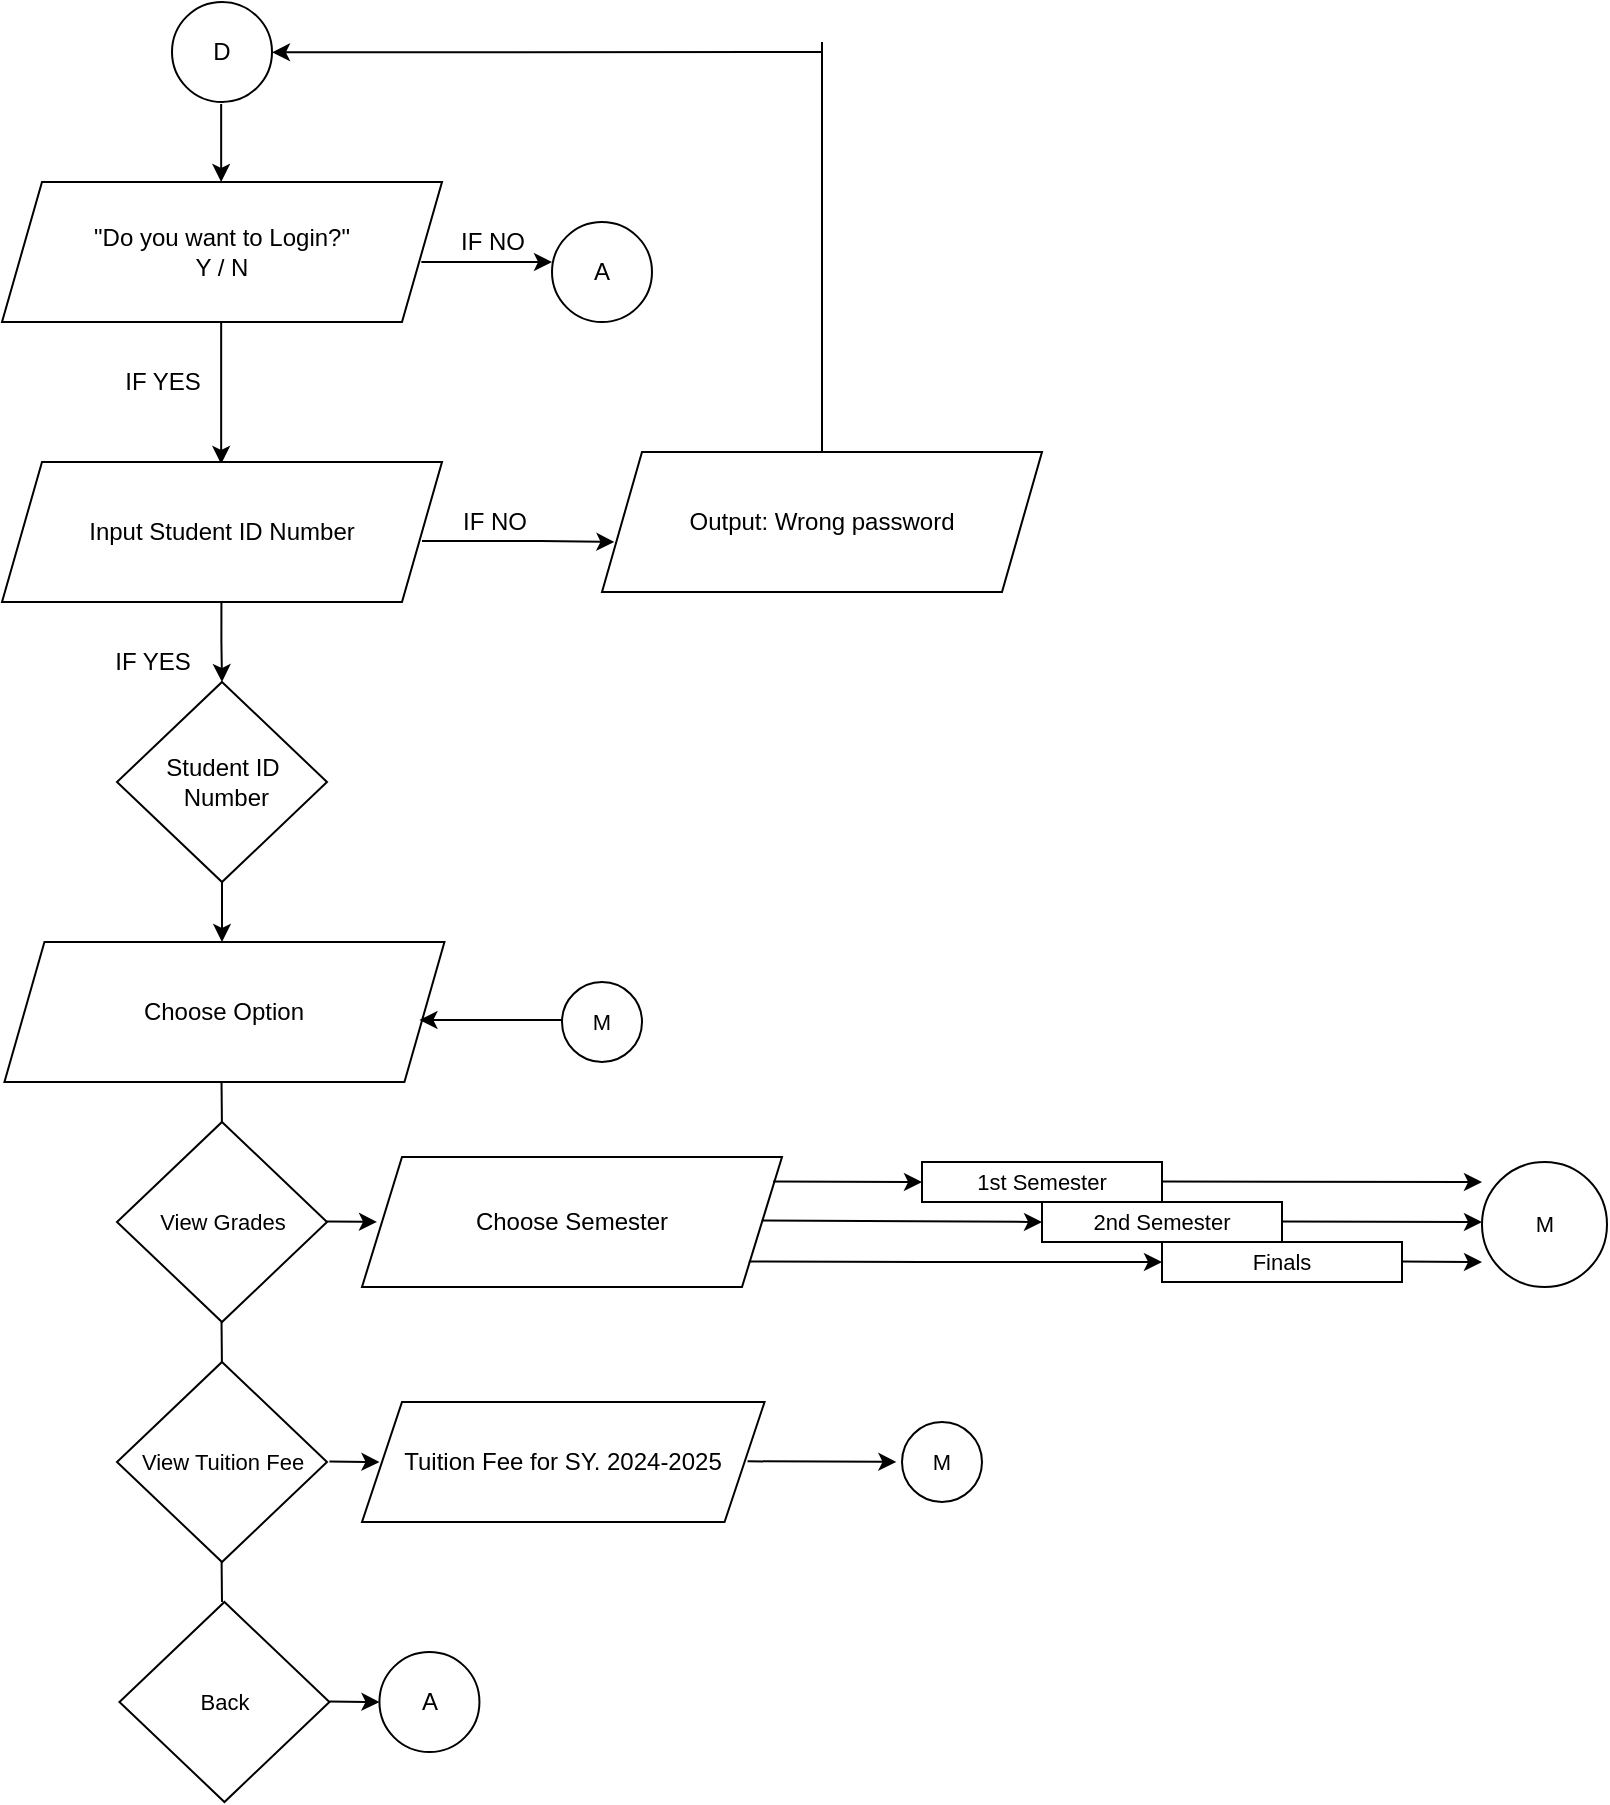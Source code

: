 <mxfile version="15.8.6" type="google"><diagram id="vRorBW9Gc_-pdkPQtzTe" name="Page-1"><mxGraphModel dx="1635" dy="902" grid="1" gridSize="10" guides="1" tooltips="1" connect="1" arrows="1" fold="1" page="1" pageScale="1" pageWidth="850" pageHeight="1100" math="0" shadow="0"><root><mxCell id="0"/><mxCell id="1" parent="0"/><mxCell id="-6T_wHNF4HoQGl7LMgwR-3" value="D" style="ellipse;whiteSpace=wrap;html=1;aspect=fixed;" parent="1" vertex="1"><mxGeometry x="105" y="40" width="50" height="50" as="geometry"/></mxCell><mxCell id="-6T_wHNF4HoQGl7LMgwR-4" value="&quot;Do you want to Login?&quot;&lt;br&gt;Y / N" style="shape=parallelogram;perimeter=parallelogramPerimeter;whiteSpace=wrap;html=1;fixedSize=1;" parent="1" vertex="1"><mxGeometry x="20" y="130" width="220" height="70" as="geometry"/></mxCell><mxCell id="-6T_wHNF4HoQGl7LMgwR-5" style="edgeStyle=orthogonalEdgeStyle;rounded=0;orthogonalLoop=1;jettySize=auto;html=1;entryX=0.5;entryY=0;entryDx=0;entryDy=0;" parent="1" edge="1"><mxGeometry relative="1" as="geometry"><mxPoint x="129.58" y="130" as="targetPoint"/><mxPoint x="129.58" y="91" as="sourcePoint"/></mxGeometry></mxCell><mxCell id="-6T_wHNF4HoQGl7LMgwR-6" style="edgeStyle=orthogonalEdgeStyle;rounded=0;orthogonalLoop=1;jettySize=auto;html=1;" parent="1" edge="1"><mxGeometry relative="1" as="geometry"><mxPoint x="129.58" y="271" as="targetPoint"/><mxPoint x="129.58" y="200" as="sourcePoint"/></mxGeometry></mxCell><mxCell id="-6T_wHNF4HoQGl7LMgwR-7" value="IF NO" style="text;html=1;align=center;verticalAlign=middle;resizable=0;points=[];autosize=1;strokeColor=none;fillColor=none;" parent="1" vertex="1"><mxGeometry x="240" y="150" width="50" height="20" as="geometry"/></mxCell><mxCell id="-6T_wHNF4HoQGl7LMgwR-8" value="IF YES" style="text;html=1;align=center;verticalAlign=middle;resizable=0;points=[];autosize=1;strokeColor=none;fillColor=none;" parent="1" vertex="1"><mxGeometry x="75" y="220" width="50" height="20" as="geometry"/></mxCell><mxCell id="-6T_wHNF4HoQGl7LMgwR-9" value="" style="endArrow=classic;html=1;rounded=0;exitX=0.953;exitY=0.571;exitDx=0;exitDy=0;exitPerimeter=0;" parent="1" source="-6T_wHNF4HoQGl7LMgwR-4" edge="1"><mxGeometry width="50" height="50" relative="1" as="geometry"><mxPoint x="235" y="170" as="sourcePoint"/><mxPoint x="295" y="170" as="targetPoint"/></mxGeometry></mxCell><mxCell id="-6T_wHNF4HoQGl7LMgwR-10" value="A" style="ellipse;whiteSpace=wrap;html=1;aspect=fixed;" parent="1" vertex="1"><mxGeometry x="295" y="150" width="50" height="50" as="geometry"/></mxCell><mxCell id="-6T_wHNF4HoQGl7LMgwR-11" value="Input Student ID Number" style="shape=parallelogram;perimeter=parallelogramPerimeter;whiteSpace=wrap;html=1;fixedSize=1;" parent="1" vertex="1"><mxGeometry x="20" y="270" width="220" height="70" as="geometry"/></mxCell><mxCell id="-6T_wHNF4HoQGl7LMgwR-12" style="edgeStyle=orthogonalEdgeStyle;rounded=0;orthogonalLoop=1;jettySize=auto;html=1;exitX=0.949;exitY=0.636;exitDx=0;exitDy=0;exitPerimeter=0;" parent="1" edge="1"><mxGeometry relative="1" as="geometry"><mxPoint x="230" y="309.52" as="sourcePoint"/><mxPoint x="326.22" y="310" as="targetPoint"/><Array as="points"><mxPoint x="289.22" y="310"/><mxPoint x="336.22" y="310"/></Array></mxGeometry></mxCell><mxCell id="-6T_wHNF4HoQGl7LMgwR-13" value="Output: Wrong password" style="shape=parallelogram;perimeter=parallelogramPerimeter;whiteSpace=wrap;html=1;fixedSize=1;" parent="1" vertex="1"><mxGeometry x="320" y="265" width="220" height="70" as="geometry"/></mxCell><mxCell id="-6T_wHNF4HoQGl7LMgwR-14" value="IF NO" style="text;html=1;align=center;verticalAlign=middle;resizable=0;points=[];autosize=1;strokeColor=none;fillColor=none;" parent="1" vertex="1"><mxGeometry x="241.22" y="290" width="50" height="20" as="geometry"/></mxCell><mxCell id="-6T_wHNF4HoQGl7LMgwR-15" style="edgeStyle=orthogonalEdgeStyle;rounded=0;orthogonalLoop=1;jettySize=auto;html=1;endArrow=none;endFill=0;" parent="1" source="-6T_wHNF4HoQGl7LMgwR-13" edge="1"><mxGeometry relative="1" as="geometry"><mxPoint x="430" y="60" as="targetPoint"/><mxPoint x="435" y="270" as="sourcePoint"/><Array as="points"><mxPoint x="430" y="60"/></Array></mxGeometry></mxCell><mxCell id="-6T_wHNF4HoQGl7LMgwR-16" value="" style="endArrow=classic;html=1;rounded=0;entryX=1;entryY=0.5;entryDx=0;entryDy=0;" parent="1" edge="1"><mxGeometry width="50" height="50" relative="1" as="geometry"><mxPoint x="430" y="65" as="sourcePoint"/><mxPoint x="155.0" y="65.18" as="targetPoint"/></mxGeometry></mxCell><mxCell id="-6T_wHNF4HoQGl7LMgwR-17" style="edgeStyle=orthogonalEdgeStyle;rounded=0;orthogonalLoop=1;jettySize=auto;html=1;" parent="1" edge="1"><mxGeometry relative="1" as="geometry"><mxPoint x="130" y="510" as="targetPoint"/><mxPoint x="130" y="480" as="sourcePoint"/></mxGeometry></mxCell><mxCell id="-6T_wHNF4HoQGl7LMgwR-18" value="Student ID&lt;br&gt;&amp;nbsp;Number" style="rhombus;whiteSpace=wrap;html=1;" parent="1" vertex="1"><mxGeometry x="77.5" y="380" width="105" height="100" as="geometry"/></mxCell><mxCell id="-6T_wHNF4HoQGl7LMgwR-19" style="edgeStyle=orthogonalEdgeStyle;rounded=0;orthogonalLoop=1;jettySize=auto;html=1;" parent="1" edge="1"><mxGeometry relative="1" as="geometry"><mxPoint x="130" y="380" as="targetPoint"/><mxPoint x="129.71" y="340" as="sourcePoint"/><Array as="points"><mxPoint x="130" y="360"/><mxPoint x="130" y="360"/></Array></mxGeometry></mxCell><mxCell id="-6T_wHNF4HoQGl7LMgwR-20" value="IF YES" style="text;html=1;align=center;verticalAlign=middle;resizable=0;points=[];autosize=1;strokeColor=none;fillColor=none;" parent="1" vertex="1"><mxGeometry x="70" y="360" width="50" height="20" as="geometry"/></mxCell><mxCell id="-6T_wHNF4HoQGl7LMgwR-21" value="Choose Option" style="shape=parallelogram;perimeter=parallelogramPerimeter;whiteSpace=wrap;html=1;fixedSize=1;" parent="1" vertex="1"><mxGeometry x="21.22" y="510" width="220" height="70" as="geometry"/></mxCell><mxCell id="-6T_wHNF4HoQGl7LMgwR-22" value="&lt;font style=&quot;font-size: 11px&quot;&gt;View Grades&lt;/font&gt;" style="rhombus;whiteSpace=wrap;html=1;" parent="1" vertex="1"><mxGeometry x="77.5" y="600" width="105" height="100" as="geometry"/></mxCell><mxCell id="-6T_wHNF4HoQGl7LMgwR-23" value="&lt;font style=&quot;font-size: 11px&quot;&gt;View Tuition Fee&lt;/font&gt;" style="rhombus;whiteSpace=wrap;html=1;" parent="1" vertex="1"><mxGeometry x="77.5" y="720" width="105" height="100" as="geometry"/></mxCell><mxCell id="-6T_wHNF4HoQGl7LMgwR-28" style="edgeStyle=orthogonalEdgeStyle;rounded=0;orthogonalLoop=1;jettySize=auto;html=1;endArrow=none;endFill=0;" parent="1" edge="1"><mxGeometry relative="1" as="geometry"><mxPoint x="129.96" y="720" as="targetPoint"/><mxPoint x="129.76" y="700" as="sourcePoint"/></mxGeometry></mxCell><mxCell id="-6T_wHNF4HoQGl7LMgwR-29" style="edgeStyle=orthogonalEdgeStyle;rounded=0;orthogonalLoop=1;jettySize=auto;html=1;endArrow=none;endFill=0;" parent="1" edge="1"><mxGeometry relative="1" as="geometry"><mxPoint x="129.96" y="600" as="targetPoint"/><mxPoint x="129.76" y="580" as="sourcePoint"/></mxGeometry></mxCell><mxCell id="-6T_wHNF4HoQGl7LMgwR-30" value="&lt;font style=&quot;font-size: 11px&quot;&gt;Back&lt;br&gt;&lt;/font&gt;" style="rhombus;whiteSpace=wrap;html=1;" parent="1" vertex="1"><mxGeometry x="78.72" y="840" width="105" height="100" as="geometry"/></mxCell><mxCell id="-6T_wHNF4HoQGl7LMgwR-31" style="edgeStyle=orthogonalEdgeStyle;rounded=0;orthogonalLoop=1;jettySize=auto;html=1;endArrow=none;endFill=0;" parent="1" edge="1"><mxGeometry relative="1" as="geometry"><mxPoint x="130.0" y="840" as="targetPoint"/><mxPoint x="129.8" y="820" as="sourcePoint"/></mxGeometry></mxCell><mxCell id="-6T_wHNF4HoQGl7LMgwR-32" value="" style="endArrow=classic;html=1;rounded=0;fontSize=8;" parent="1" edge="1"><mxGeometry width="50" height="50" relative="1" as="geometry"><mxPoint x="183.72" y="889.8" as="sourcePoint"/><mxPoint x="208.72" y="890" as="targetPoint"/></mxGeometry></mxCell><mxCell id="-6T_wHNF4HoQGl7LMgwR-33" value="A" style="ellipse;whiteSpace=wrap;html=1;aspect=fixed;" parent="1" vertex="1"><mxGeometry x="208.72" y="865" width="50" height="50" as="geometry"/></mxCell><mxCell id="-6T_wHNF4HoQGl7LMgwR-34" value="Tuition Fee for SY. 2024-2025" style="shape=parallelogram;perimeter=parallelogramPerimeter;whiteSpace=wrap;html=1;fixedSize=1;" parent="1" vertex="1"><mxGeometry x="200" y="740" width="201.28" height="60" as="geometry"/></mxCell><mxCell id="-6T_wHNF4HoQGl7LMgwR-35" value="" style="endArrow=classic;html=1;rounded=0;fontSize=8;" parent="1" edge="1"><mxGeometry width="50" height="50" relative="1" as="geometry"><mxPoint x="183.72" y="769.8" as="sourcePoint"/><mxPoint x="208.72" y="770" as="targetPoint"/></mxGeometry></mxCell><mxCell id="-6T_wHNF4HoQGl7LMgwR-39" value="Choose Semester" style="shape=parallelogram;perimeter=parallelogramPerimeter;whiteSpace=wrap;html=1;fixedSize=1;" parent="1" vertex="1"><mxGeometry x="200" y="617.5" width="210" height="65" as="geometry"/></mxCell><mxCell id="-6T_wHNF4HoQGl7LMgwR-40" value="" style="endArrow=classic;html=1;rounded=0;fontSize=8;" parent="1" edge="1"><mxGeometry width="50" height="50" relative="1" as="geometry"><mxPoint x="182.5" y="649.76" as="sourcePoint"/><mxPoint x="207.5" y="649.96" as="targetPoint"/></mxGeometry></mxCell><mxCell id="-6T_wHNF4HoQGl7LMgwR-41" value="" style="endArrow=classic;html=1;rounded=0;fontSize=11;exitX=0.979;exitY=0.188;exitDx=0;exitDy=0;exitPerimeter=0;" parent="1" source="-6T_wHNF4HoQGl7LMgwR-39" edge="1"><mxGeometry width="50" height="50" relative="1" as="geometry"><mxPoint x="410" y="630" as="sourcePoint"/><mxPoint x="480" y="630" as="targetPoint"/></mxGeometry></mxCell><mxCell id="-6T_wHNF4HoQGl7LMgwR-42" value="" style="endArrow=classic;html=1;rounded=0;fontSize=11;exitX=0.952;exitY=0.489;exitDx=0;exitDy=0;exitPerimeter=0;entryX=0;entryY=0.5;entryDx=0;entryDy=0;" parent="1" source="-6T_wHNF4HoQGl7LMgwR-39" target="-6T_wHNF4HoQGl7LMgwR-44" edge="1"><mxGeometry width="50" height="50" relative="1" as="geometry"><mxPoint x="402" y="660" as="sourcePoint"/><mxPoint x="540" y="659.76" as="targetPoint"/></mxGeometry></mxCell><mxCell id="-6T_wHNF4HoQGl7LMgwR-43" value="&lt;font style=&quot;font-size: 11px&quot;&gt;1st Semester&lt;/font&gt;" style="rounded=0;whiteSpace=wrap;html=1;" parent="1" vertex="1"><mxGeometry x="480" y="620" width="120" height="20" as="geometry"/></mxCell><mxCell id="-6T_wHNF4HoQGl7LMgwR-44" value="&lt;font style=&quot;font-size: 11px&quot;&gt;2nd Semester&lt;/font&gt;" style="rounded=0;whiteSpace=wrap;html=1;" parent="1" vertex="1"><mxGeometry x="540" y="640" width="120" height="20" as="geometry"/></mxCell><mxCell id="-6T_wHNF4HoQGl7LMgwR-45" value="" style="endArrow=classic;html=1;rounded=0;fontSize=11;exitX=0.921;exitY=0.803;exitDx=0;exitDy=0;exitPerimeter=0;entryX=0;entryY=0.5;entryDx=0;entryDy=0;" parent="1" source="-6T_wHNF4HoQGl7LMgwR-39" target="-6T_wHNF4HoQGl7LMgwR-46" edge="1"><mxGeometry width="50" height="50" relative="1" as="geometry"><mxPoint x="410" y="680" as="sourcePoint"/><mxPoint x="570" y="670" as="targetPoint"/><Array as="points"><mxPoint x="480" y="670"/></Array></mxGeometry></mxCell><mxCell id="-6T_wHNF4HoQGl7LMgwR-46" value="&lt;font style=&quot;font-size: 11px&quot;&gt;Finals&lt;/font&gt;" style="rounded=0;whiteSpace=wrap;html=1;" parent="1" vertex="1"><mxGeometry x="600" y="660" width="120" height="20" as="geometry"/></mxCell><mxCell id="-6T_wHNF4HoQGl7LMgwR-48" value="" style="endArrow=classic;html=1;rounded=0;fontSize=11;" parent="1" edge="1"><mxGeometry width="50" height="50" relative="1" as="geometry"><mxPoint x="303.72" y="549" as="sourcePoint"/><mxPoint x="228.72" y="549" as="targetPoint"/></mxGeometry></mxCell><mxCell id="-6T_wHNF4HoQGl7LMgwR-49" value="M" style="ellipse;whiteSpace=wrap;html=1;aspect=fixed;fontSize=11;" parent="1" vertex="1"><mxGeometry x="300" y="530" width="40" height="40" as="geometry"/></mxCell><mxCell id="-6T_wHNF4HoQGl7LMgwR-50" value="" style="endArrow=classic;html=1;rounded=0;fontSize=11;exitX=0.979;exitY=0.188;exitDx=0;exitDy=0;exitPerimeter=0;" parent="1" edge="1"><mxGeometry width="50" height="50" relative="1" as="geometry"><mxPoint x="600.0" y="629.8" as="sourcePoint"/><mxPoint x="760" y="630" as="targetPoint"/></mxGeometry></mxCell><mxCell id="-6T_wHNF4HoQGl7LMgwR-52" value="" style="endArrow=classic;html=1;rounded=0;fontSize=11;exitX=0.979;exitY=0.188;exitDx=0;exitDy=0;exitPerimeter=0;" parent="1" edge="1"><mxGeometry width="50" height="50" relative="1" as="geometry"><mxPoint x="660" y="649.8" as="sourcePoint"/><mxPoint x="760" y="650" as="targetPoint"/></mxGeometry></mxCell><mxCell id="-6T_wHNF4HoQGl7LMgwR-53" value="" style="endArrow=classic;html=1;rounded=0;fontSize=11;exitX=0.979;exitY=0.188;exitDx=0;exitDy=0;exitPerimeter=0;" parent="1" edge="1"><mxGeometry width="50" height="50" relative="1" as="geometry"><mxPoint x="720" y="669.8" as="sourcePoint"/><mxPoint x="760" y="670" as="targetPoint"/></mxGeometry></mxCell><mxCell id="-6T_wHNF4HoQGl7LMgwR-54" value="M" style="ellipse;whiteSpace=wrap;html=1;aspect=fixed;fontSize=11;" parent="1" vertex="1"><mxGeometry x="760" y="620" width="62.5" height="62.5" as="geometry"/></mxCell><mxCell id="-6T_wHNF4HoQGl7LMgwR-56" value="" style="endArrow=classic;html=1;rounded=0;fontSize=11;exitX=0.979;exitY=0.188;exitDx=0;exitDy=0;exitPerimeter=0;" parent="1" edge="1"><mxGeometry width="50" height="50" relative="1" as="geometry"><mxPoint x="392.79" y="769.66" as="sourcePoint"/><mxPoint x="467.2" y="769.94" as="targetPoint"/></mxGeometry></mxCell><mxCell id="-6T_wHNF4HoQGl7LMgwR-57" value="M" style="ellipse;whiteSpace=wrap;html=1;aspect=fixed;fontSize=11;" parent="1" vertex="1"><mxGeometry x="470" y="750" width="40" height="40" as="geometry"/></mxCell></root></mxGraphModel></diagram></mxfile>